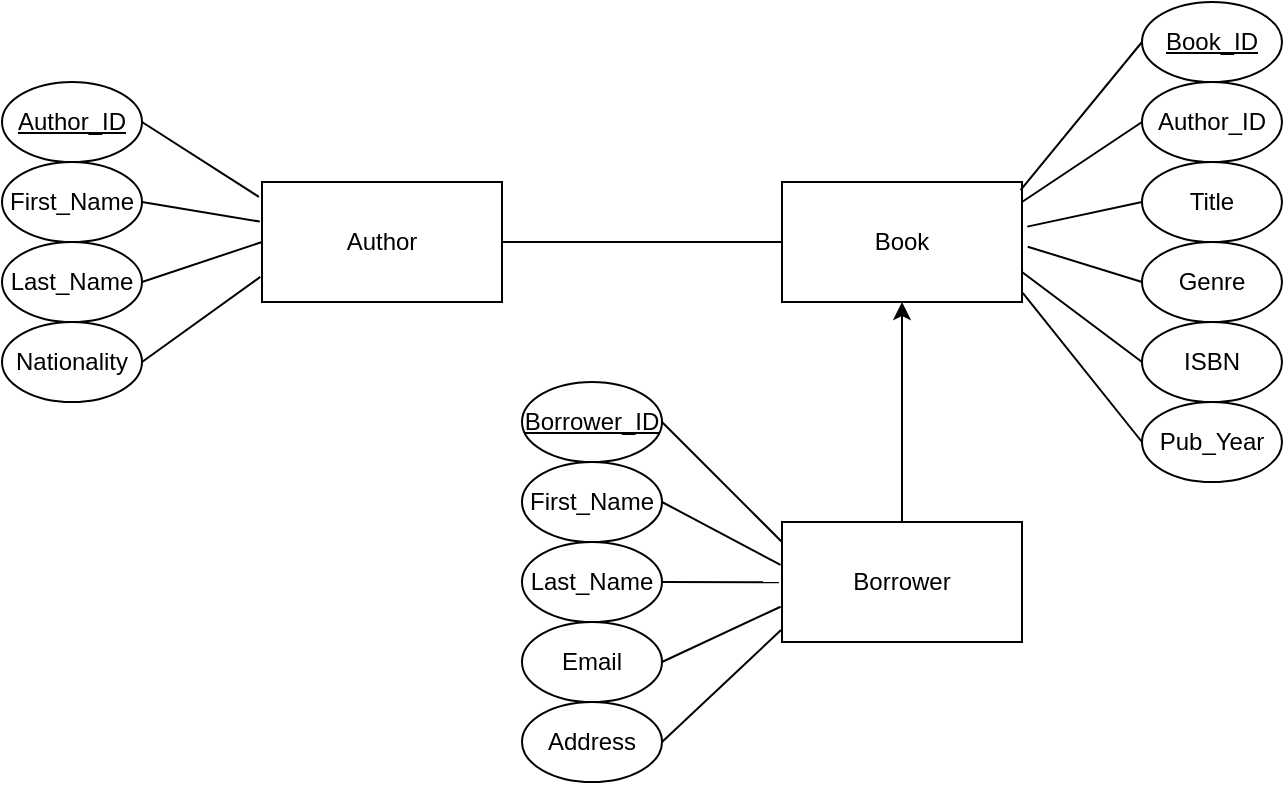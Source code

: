 <mxfile version="23.1.5" type="device">
  <diagram id="R2lEEEUBdFMjLlhIrx00" name="Page-1">
    <mxGraphModel dx="815" dy="475" grid="1" gridSize="10" guides="1" tooltips="1" connect="1" arrows="1" fold="1" page="1" pageScale="1" pageWidth="850" pageHeight="1100" math="0" shadow="0" extFonts="Permanent Marker^https://fonts.googleapis.com/css?family=Permanent+Marker">
      <root>
        <mxCell id="0" />
        <mxCell id="1" parent="0" />
        <mxCell id="ld9ROGKfktrfoDJ3SX2z-22" style="edgeStyle=orthogonalEdgeStyle;rounded=0;orthogonalLoop=1;jettySize=auto;html=1;exitX=1;exitY=0.5;exitDx=0;exitDy=0;endArrow=none;endFill=0;" edge="1" parent="1" source="ld9ROGKfktrfoDJ3SX2z-1" target="ld9ROGKfktrfoDJ3SX2z-8">
          <mxGeometry relative="1" as="geometry" />
        </mxCell>
        <mxCell id="ld9ROGKfktrfoDJ3SX2z-1" value="Author" style="rounded=0;whiteSpace=wrap;html=1;" vertex="1" parent="1">
          <mxGeometry x="230" y="180" width="120" height="60" as="geometry" />
        </mxCell>
        <mxCell id="ld9ROGKfktrfoDJ3SX2z-2" value="&lt;u&gt;Author_ID&lt;/u&gt;" style="ellipse;whiteSpace=wrap;html=1;" vertex="1" parent="1">
          <mxGeometry x="100" y="130" width="70" height="40" as="geometry" />
        </mxCell>
        <mxCell id="ld9ROGKfktrfoDJ3SX2z-8" value="Book" style="rounded=0;whiteSpace=wrap;html=1;" vertex="1" parent="1">
          <mxGeometry x="490" y="180" width="120" height="60" as="geometry" />
        </mxCell>
        <mxCell id="ld9ROGKfktrfoDJ3SX2z-9" value="&lt;u&gt;Book_ID&lt;/u&gt;" style="ellipse;whiteSpace=wrap;html=1;" vertex="1" parent="1">
          <mxGeometry x="670" y="90" width="70" height="40" as="geometry" />
        </mxCell>
        <mxCell id="ld9ROGKfktrfoDJ3SX2z-10" value="Author_ID" style="ellipse;whiteSpace=wrap;html=1;" vertex="1" parent="1">
          <mxGeometry x="670" y="130" width="70" height="40" as="geometry" />
        </mxCell>
        <mxCell id="ld9ROGKfktrfoDJ3SX2z-11" value="Title" style="ellipse;whiteSpace=wrap;html=1;" vertex="1" parent="1">
          <mxGeometry x="670" y="170" width="70" height="40" as="geometry" />
        </mxCell>
        <mxCell id="ld9ROGKfktrfoDJ3SX2z-12" value="Genre" style="ellipse;whiteSpace=wrap;html=1;" vertex="1" parent="1">
          <mxGeometry x="670" y="210" width="70" height="40" as="geometry" />
        </mxCell>
        <mxCell id="ld9ROGKfktrfoDJ3SX2z-37" style="rounded=0;orthogonalLoop=1;jettySize=auto;html=1;exitX=0;exitY=0.5;exitDx=0;exitDy=0;entryX=1;entryY=0.75;entryDx=0;entryDy=0;endArrow=none;endFill=0;" edge="1" parent="1" source="ld9ROGKfktrfoDJ3SX2z-13" target="ld9ROGKfktrfoDJ3SX2z-8">
          <mxGeometry relative="1" as="geometry" />
        </mxCell>
        <mxCell id="ld9ROGKfktrfoDJ3SX2z-13" value="ISBN" style="ellipse;whiteSpace=wrap;html=1;" vertex="1" parent="1">
          <mxGeometry x="670" y="250" width="70" height="40" as="geometry" />
        </mxCell>
        <mxCell id="ld9ROGKfktrfoDJ3SX2z-14" value="Pub_Year" style="ellipse;whiteSpace=wrap;html=1;" vertex="1" parent="1">
          <mxGeometry x="670" y="290" width="70" height="40" as="geometry" />
        </mxCell>
        <mxCell id="ld9ROGKfktrfoDJ3SX2z-23" style="edgeStyle=orthogonalEdgeStyle;rounded=0;orthogonalLoop=1;jettySize=auto;html=1;exitX=0.5;exitY=0;exitDx=0;exitDy=0;entryX=0.5;entryY=1;entryDx=0;entryDy=0;" edge="1" parent="1" source="ld9ROGKfktrfoDJ3SX2z-15" target="ld9ROGKfktrfoDJ3SX2z-8">
          <mxGeometry relative="1" as="geometry" />
        </mxCell>
        <mxCell id="ld9ROGKfktrfoDJ3SX2z-15" value="Borrower" style="rounded=0;whiteSpace=wrap;html=1;" vertex="1" parent="1">
          <mxGeometry x="490" y="350" width="120" height="60" as="geometry" />
        </mxCell>
        <mxCell id="ld9ROGKfktrfoDJ3SX2z-16" value="&lt;u&gt;Borrower_ID&lt;/u&gt;" style="ellipse;whiteSpace=wrap;html=1;" vertex="1" parent="1">
          <mxGeometry x="360" y="280" width="70" height="40" as="geometry" />
        </mxCell>
        <mxCell id="ld9ROGKfktrfoDJ3SX2z-24" value="First_Name" style="ellipse;whiteSpace=wrap;html=1;" vertex="1" parent="1">
          <mxGeometry x="100" y="170" width="70" height="40" as="geometry" />
        </mxCell>
        <mxCell id="ld9ROGKfktrfoDJ3SX2z-25" value="Nationality" style="ellipse;whiteSpace=wrap;html=1;" vertex="1" parent="1">
          <mxGeometry x="100" y="250" width="70" height="40" as="geometry" />
        </mxCell>
        <mxCell id="ld9ROGKfktrfoDJ3SX2z-29" style="rounded=0;orthogonalLoop=1;jettySize=auto;html=1;exitX=1;exitY=0.5;exitDx=0;exitDy=0;entryX=0;entryY=0.5;entryDx=0;entryDy=0;endArrow=none;endFill=0;" edge="1" parent="1" source="ld9ROGKfktrfoDJ3SX2z-26" target="ld9ROGKfktrfoDJ3SX2z-1">
          <mxGeometry relative="1" as="geometry" />
        </mxCell>
        <mxCell id="ld9ROGKfktrfoDJ3SX2z-26" value="Last_Name" style="ellipse;whiteSpace=wrap;html=1;" vertex="1" parent="1">
          <mxGeometry x="100" y="210" width="70" height="40" as="geometry" />
        </mxCell>
        <mxCell id="ld9ROGKfktrfoDJ3SX2z-27" style="rounded=0;orthogonalLoop=1;jettySize=auto;html=1;exitX=1;exitY=0.5;exitDx=0;exitDy=0;entryX=-0.013;entryY=0.124;entryDx=0;entryDy=0;entryPerimeter=0;endArrow=none;endFill=0;" edge="1" parent="1" source="ld9ROGKfktrfoDJ3SX2z-2" target="ld9ROGKfktrfoDJ3SX2z-1">
          <mxGeometry relative="1" as="geometry" />
        </mxCell>
        <mxCell id="ld9ROGKfktrfoDJ3SX2z-28" style="rounded=0;orthogonalLoop=1;jettySize=auto;html=1;exitX=1;exitY=0.5;exitDx=0;exitDy=0;entryX=-0.009;entryY=0.33;entryDx=0;entryDy=0;entryPerimeter=0;endArrow=none;endFill=0;" edge="1" parent="1" source="ld9ROGKfktrfoDJ3SX2z-24" target="ld9ROGKfktrfoDJ3SX2z-1">
          <mxGeometry relative="1" as="geometry" />
        </mxCell>
        <mxCell id="ld9ROGKfktrfoDJ3SX2z-30" style="rounded=0;orthogonalLoop=1;jettySize=auto;html=1;exitX=1;exitY=0.5;exitDx=0;exitDy=0;entryX=-0.007;entryY=0.791;entryDx=0;entryDy=0;entryPerimeter=0;endArrow=none;endFill=0;" edge="1" parent="1" source="ld9ROGKfktrfoDJ3SX2z-25" target="ld9ROGKfktrfoDJ3SX2z-1">
          <mxGeometry relative="1" as="geometry" />
        </mxCell>
        <mxCell id="ld9ROGKfktrfoDJ3SX2z-32" style="rounded=0;orthogonalLoop=1;jettySize=auto;html=1;exitX=0;exitY=0.5;exitDx=0;exitDy=0;entryX=0.994;entryY=0.067;entryDx=0;entryDy=0;entryPerimeter=0;endArrow=none;endFill=0;" edge="1" parent="1" source="ld9ROGKfktrfoDJ3SX2z-9" target="ld9ROGKfktrfoDJ3SX2z-8">
          <mxGeometry relative="1" as="geometry" />
        </mxCell>
        <mxCell id="ld9ROGKfktrfoDJ3SX2z-33" style="rounded=0;orthogonalLoop=1;jettySize=auto;html=1;exitX=0;exitY=0.5;exitDx=0;exitDy=0;entryX=1;entryY=0.167;entryDx=0;entryDy=0;entryPerimeter=0;endArrow=none;endFill=0;" edge="1" parent="1" source="ld9ROGKfktrfoDJ3SX2z-10" target="ld9ROGKfktrfoDJ3SX2z-8">
          <mxGeometry relative="1" as="geometry" />
        </mxCell>
        <mxCell id="ld9ROGKfktrfoDJ3SX2z-35" style="rounded=0;orthogonalLoop=1;jettySize=auto;html=1;exitX=0;exitY=0.5;exitDx=0;exitDy=0;entryX=1.022;entryY=0.372;entryDx=0;entryDy=0;entryPerimeter=0;endArrow=none;endFill=0;" edge="1" parent="1" source="ld9ROGKfktrfoDJ3SX2z-11" target="ld9ROGKfktrfoDJ3SX2z-8">
          <mxGeometry relative="1" as="geometry" />
        </mxCell>
        <mxCell id="ld9ROGKfktrfoDJ3SX2z-36" style="rounded=0;orthogonalLoop=1;jettySize=auto;html=1;exitX=0;exitY=0.5;exitDx=0;exitDy=0;entryX=1.024;entryY=0.539;entryDx=0;entryDy=0;entryPerimeter=0;endArrow=none;endFill=0;" edge="1" parent="1" source="ld9ROGKfktrfoDJ3SX2z-12" target="ld9ROGKfktrfoDJ3SX2z-8">
          <mxGeometry relative="1" as="geometry" />
        </mxCell>
        <mxCell id="ld9ROGKfktrfoDJ3SX2z-38" style="rounded=0;orthogonalLoop=1;jettySize=auto;html=1;exitX=0;exitY=0.5;exitDx=0;exitDy=0;entryX=1.003;entryY=0.923;entryDx=0;entryDy=0;entryPerimeter=0;endArrow=none;endFill=0;" edge="1" parent="1" source="ld9ROGKfktrfoDJ3SX2z-14" target="ld9ROGKfktrfoDJ3SX2z-8">
          <mxGeometry relative="1" as="geometry" />
        </mxCell>
        <mxCell id="ld9ROGKfktrfoDJ3SX2z-39" value="First_Name" style="ellipse;whiteSpace=wrap;html=1;" vertex="1" parent="1">
          <mxGeometry x="360" y="320" width="70" height="40" as="geometry" />
        </mxCell>
        <mxCell id="ld9ROGKfktrfoDJ3SX2z-40" value="Last_Name" style="ellipse;whiteSpace=wrap;html=1;" vertex="1" parent="1">
          <mxGeometry x="360" y="360" width="70" height="40" as="geometry" />
        </mxCell>
        <mxCell id="ld9ROGKfktrfoDJ3SX2z-41" value="Email" style="ellipse;whiteSpace=wrap;html=1;" vertex="1" parent="1">
          <mxGeometry x="360" y="400" width="70" height="40" as="geometry" />
        </mxCell>
        <mxCell id="ld9ROGKfktrfoDJ3SX2z-42" value="Address" style="ellipse;whiteSpace=wrap;html=1;" vertex="1" parent="1">
          <mxGeometry x="360" y="440" width="70" height="40" as="geometry" />
        </mxCell>
        <mxCell id="ld9ROGKfktrfoDJ3SX2z-43" style="rounded=0;orthogonalLoop=1;jettySize=auto;html=1;exitX=1;exitY=0.5;exitDx=0;exitDy=0;entryX=0;entryY=0.167;entryDx=0;entryDy=0;entryPerimeter=0;endArrow=none;endFill=0;" edge="1" parent="1" source="ld9ROGKfktrfoDJ3SX2z-16" target="ld9ROGKfktrfoDJ3SX2z-15">
          <mxGeometry relative="1" as="geometry" />
        </mxCell>
        <mxCell id="ld9ROGKfktrfoDJ3SX2z-44" style="rounded=0;orthogonalLoop=1;jettySize=auto;html=1;exitX=1;exitY=0.5;exitDx=0;exitDy=0;entryX=-0.006;entryY=0.358;entryDx=0;entryDy=0;entryPerimeter=0;endArrow=none;endFill=0;" edge="1" parent="1" source="ld9ROGKfktrfoDJ3SX2z-39" target="ld9ROGKfktrfoDJ3SX2z-15">
          <mxGeometry relative="1" as="geometry" />
        </mxCell>
        <mxCell id="ld9ROGKfktrfoDJ3SX2z-45" style="rounded=0;orthogonalLoop=1;jettySize=auto;html=1;exitX=1;exitY=0.5;exitDx=0;exitDy=0;entryX=-0.013;entryY=0.502;entryDx=0;entryDy=0;entryPerimeter=0;endArrow=none;endFill=0;" edge="1" parent="1" source="ld9ROGKfktrfoDJ3SX2z-40" target="ld9ROGKfktrfoDJ3SX2z-15">
          <mxGeometry relative="1" as="geometry" />
        </mxCell>
        <mxCell id="ld9ROGKfktrfoDJ3SX2z-46" style="rounded=0;orthogonalLoop=1;jettySize=auto;html=1;exitX=1;exitY=0.5;exitDx=0;exitDy=0;entryX=-0.006;entryY=0.706;entryDx=0;entryDy=0;entryPerimeter=0;endArrow=none;endFill=0;" edge="1" parent="1" source="ld9ROGKfktrfoDJ3SX2z-41" target="ld9ROGKfktrfoDJ3SX2z-15">
          <mxGeometry relative="1" as="geometry" />
        </mxCell>
        <mxCell id="ld9ROGKfktrfoDJ3SX2z-47" style="rounded=0;orthogonalLoop=1;jettySize=auto;html=1;exitX=1;exitY=0.5;exitDx=0;exitDy=0;entryX=-0.004;entryY=0.9;entryDx=0;entryDy=0;entryPerimeter=0;endArrow=none;endFill=0;" edge="1" parent="1" source="ld9ROGKfktrfoDJ3SX2z-42" target="ld9ROGKfktrfoDJ3SX2z-15">
          <mxGeometry relative="1" as="geometry" />
        </mxCell>
      </root>
    </mxGraphModel>
  </diagram>
</mxfile>
